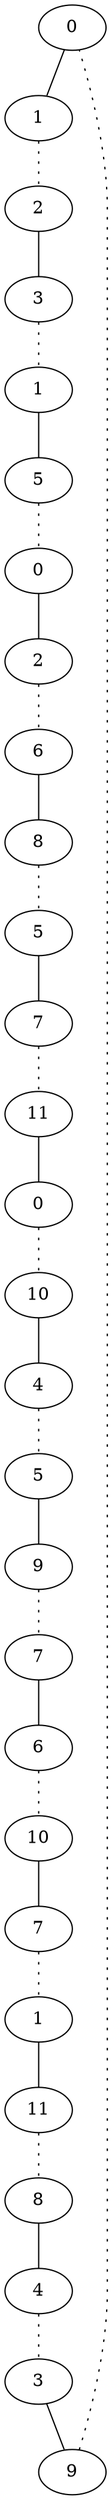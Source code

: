 graph {
a0 -- a1;
a1 -- a2 [style=dotted];
a2 -- a3;
a3 -- a4 [style=dotted];
a4 -- a5;
a5 -- a6 [style=dotted];
a6 -- a7;
a7 -- a8 [style=dotted];
a8 -- a9;
a9 -- a10 [style=dotted];
a10 -- a11;
a11 -- a12 [style=dotted];
a12 -- a13;
a13 -- a14 [style=dotted];
a14 -- a15;
a15 -- a16 [style=dotted];
a16 -- a17;
a17 -- a18 [style=dotted];
a18 -- a19;
a19 -- a20 [style=dotted];
a20 -- a21;
a21 -- a22 [style=dotted];
a22 -- a23;
a23 -- a24 [style=dotted];
a24 -- a25;
a25 -- a26 [style=dotted];
a26 -- a27;
a27 -- a0 [style=dotted];
a0[label=0];
a1[label=1];
a2[label=2];
a3[label=3];
a4[label=1];
a5[label=5];
a6[label=0];
a7[label=2];
a8[label=6];
a9[label=8];
a10[label=5];
a11[label=7];
a12[label=11];
a13[label=0];
a14[label=10];
a15[label=4];
a16[label=5];
a17[label=9];
a18[label=7];
a19[label=6];
a20[label=10];
a21[label=7];
a22[label=1];
a23[label=11];
a24[label=8];
a25[label=4];
a26[label=3];
a27[label=9];
}
